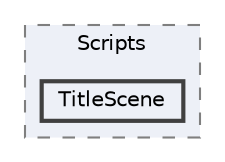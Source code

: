digraph "001_Common/Scripts/TitleScene"
{
 // LATEX_PDF_SIZE
  bgcolor="transparent";
  edge [fontname=Helvetica,fontsize=10,labelfontname=Helvetica,labelfontsize=10];
  node [fontname=Helvetica,fontsize=10,shape=box,height=0.2,width=0.4];
  compound=true
  subgraph clusterdir_32092f515e3299d611f4d88bb32c8845 {
    graph [ bgcolor="#edf0f7", pencolor="grey50", label="Scripts", fontname=Helvetica,fontsize=10 style="filled,dashed", URL="dir_32092f515e3299d611f4d88bb32c8845.html",tooltip=""]
  dir_f3ff7553c3b5bb7f6535cca2067602ce [label="TitleScene", fillcolor="#edf0f7", color="grey25", style="filled,bold", URL="dir_f3ff7553c3b5bb7f6535cca2067602ce.html",tooltip=""];
  }
}
